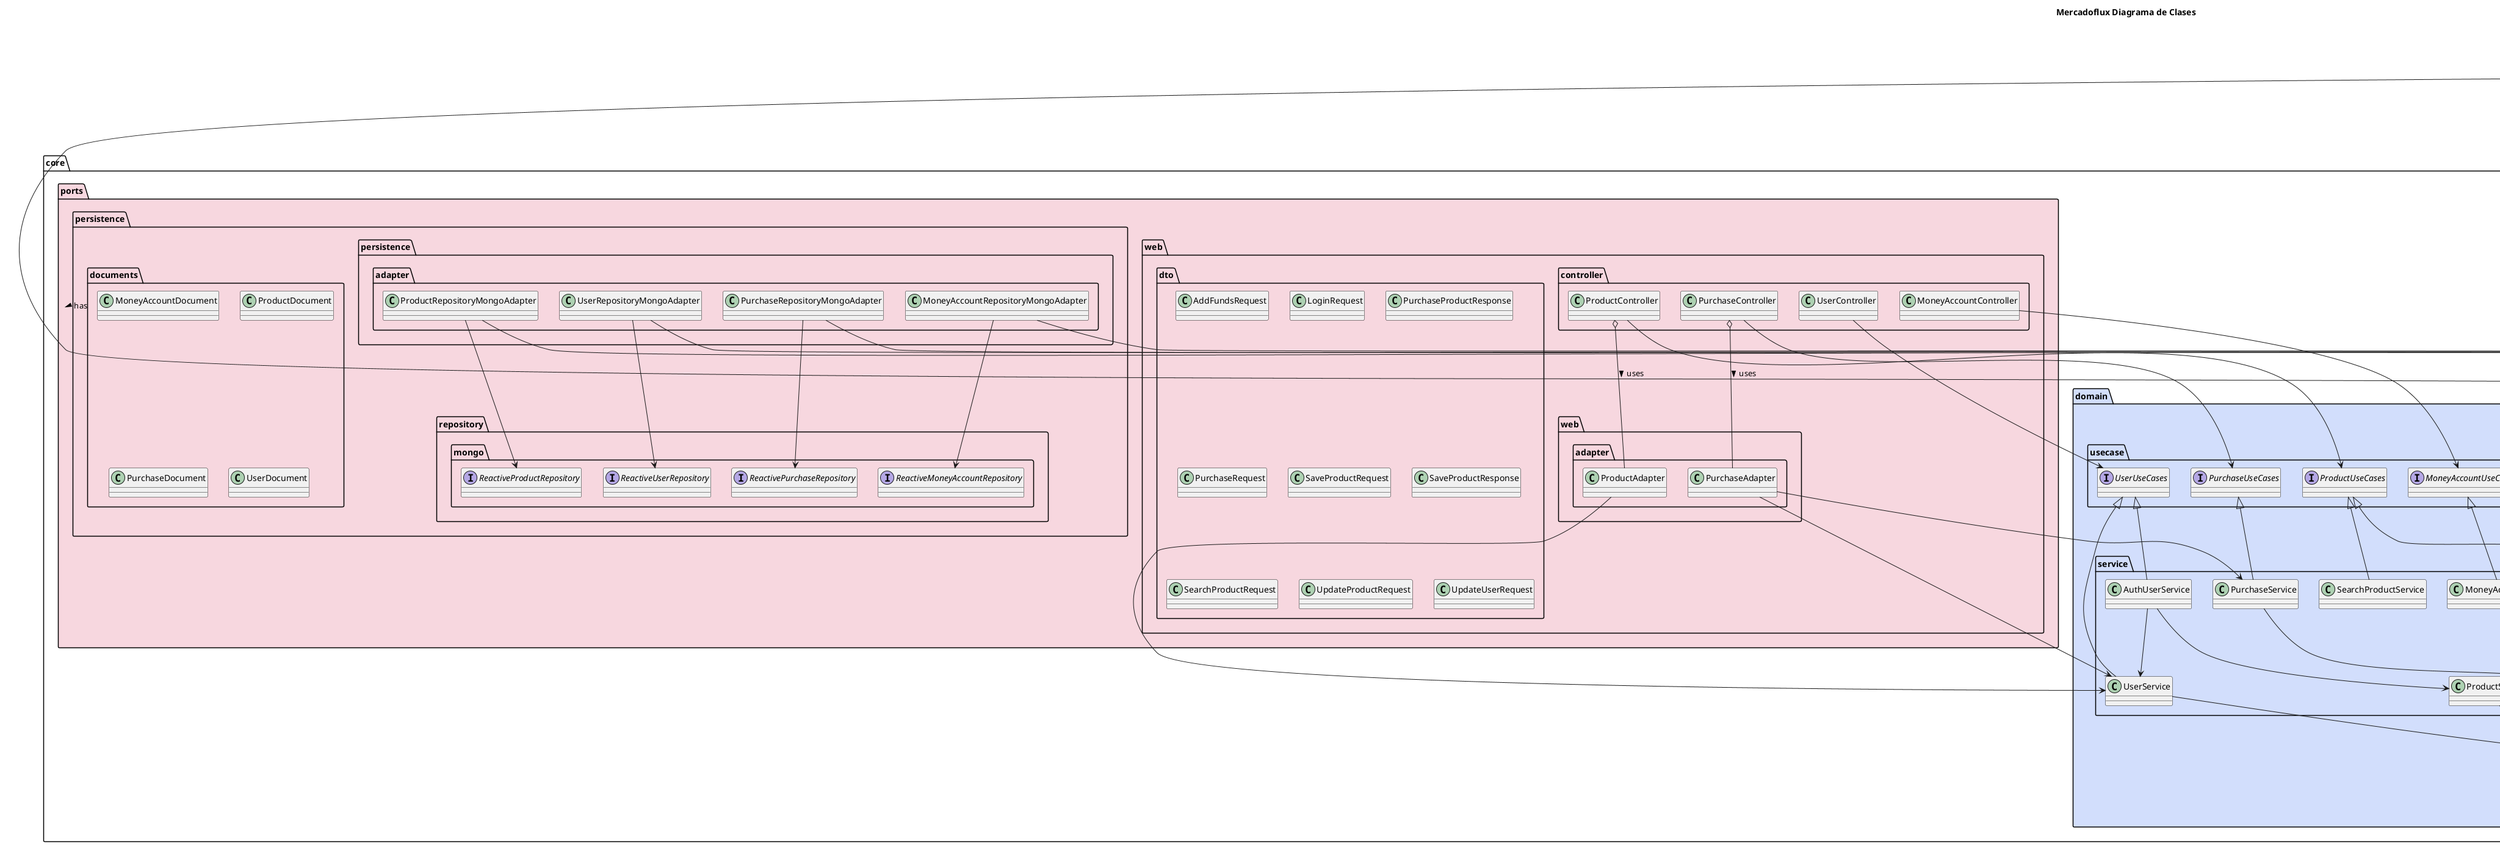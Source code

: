@startuml
'https://plantuml.com/class-diagram



title "Mercadoflux Diagrama de Clases"

package core {
    package domain #d2defc {
        package Entities {
                class Product


                class User
        }

        package "Value Objects" {
            enum ProductCategory
            enum ProductStatus
            enum PurchaseStatus
            enum UserStatus
            enum UserType
            class ProductReference

            class SellerInfo

            package "DTO" {
                class AuthUser
                class DeleteUserRequest
                class ProductSearchResult
                class PurchaseProduct
                class RegisterUser
                class SaveProduct
                class SearchProduct
                class SearchProductInternal
                class UpdateProduct
            }
        }
        package "Aggregates" {
            class Purchase
            class MoneyAccount
        }


        package repository {
            interface ProductRepository
            interface UserRepository
            interface PurchaseRepository
            interface MoneyAccountRepository
        }


        package "service" {
            class ProductService
            class UserService
            class PurchaseService
            class MoneyAccountService
            class SearchProductService
            class AuthUserService
        }

        package "usecase" {
            interface MoneyAccountUseCases
            interface ProductUseCases
            interface PurchaseUseCases
            interface UserUseCases
        }
    }



    package "ports" #f7d7df {
        package "web" {
            package "controller" {
                class ProductController
                class UserController
                class PurchaseController
                class MoneyAccountController
            }

            package "dto" {
                class AddFundsRequest
                class LoginRequest
                class PurchaseProductResponse
                class PurchaseRequest
                class SaveProductRequest
                class SaveProductResponse
                class SearchProductRequest
                class UpdateProductRequest
                class UpdateUserRequest
            }

            package "web.adapter" {
                class ProductAdapter
                class PurchaseAdapter
            }
        }

        package "persistence" {
            package "persistence.adapter" {
                class MoneyAccountRepositoryMongoAdapter
                class ProductRepositoryMongoAdapter
                class PurchaseRepositoryMongoAdapter
                class UserRepositoryMongoAdapter
            }

            package "documents" {
                class MoneyAccountDocument
                class ProductDocument
                class PurchaseDocument
                class UserDocument
            }
            package "repository.mongo" {
                interface ReactiveMoneyAccountRepository
                interface ReactiveProductRepository
                interface ReactivePurchaseRepository
                interface ReactiveUserRepository
            }
        }
    }

}

class MoneyAccount {
	-user: User
	-balance: BigDecimal
}

class Product  {
	+ name: String
	+ description: String
	+ price: BigDecimal
	+ stock: int
	+ seller: String
}

enum ProductCategory  {
	TECHNOLOGY
	FASHION
	ELECTRICAL_APPLIANCE
}

class Purchase {
    + String id
    + LocalDateTime creationDate
    + int quantity
}

enum PurchaseStatus {
    PENDING,
	CONFIRMED
}

class User {
	+ name: String
	+ lastName: String
	+ email: String
	+ password: String
	+ cuit: String
}

class ProductReference {
    + String productReferenceId
    + String name
    + String description
    + BigDecimal price
}

class SellerInfo {
    + String id
    + String name
}

Purchase *-- User : buyer >
Purchase *-- User : seller >
Purchase *-- ProductReference : has >
Purchase o-- PurchaseStatus : has >

ProductReference *-- SellerInfo : has >

User o-- UserType : has >
User o-- UserStatus : has >

Product o-- ProductCategory : has >
Product o-- ProductStatus : has >
Product o-- User : seller >


ProductController --> ProductUseCases
ProductController o-- ProductAdapter : uses >
ProductUseCases <|-- ProductService
ProductUseCases <|-- SearchProductService
ProductService --> ProductRepository

ProductAdapter --> UserService

UserController --> UserUseCases
UserUseCases <|-- UserService
UserUseCases <|-- AuthUserService
UserService --> UserRepository
AuthUserService --> UserService
AuthUserService --> ProductService

PurchaseController --> PurchaseUseCases
PurchaseController o-- PurchaseAdapter : uses >
PurchaseUseCases <|-- PurchaseService
PurchaseService --> PurchaseRepository

PurchaseAdapter --> PurchaseService
PurchaseAdapter --> UserService

MoneyAccountController --> MoneyAccountUseCases
MoneyAccountUseCases <|-- MoneyAccountService
MoneyAccountService --> MoneyAccountRepository



MoneyAccountRepository <|-- MoneyAccountRepositoryMongoAdapter
MoneyAccountRepositoryMongoAdapter --> ReactiveMoneyAccountRepository

ProductRepository <|-- ProductRepositoryMongoAdapter
ProductRepositoryMongoAdapter --> ReactiveProductRepository

PurchaseRepository <|-- PurchaseRepositoryMongoAdapter
PurchaseRepositoryMongoAdapter --> ReactivePurchaseRepository

UserRepository <|-- UserRepositoryMongoAdapter
UserRepositoryMongoAdapter --> ReactiveUserRepository

@enduml